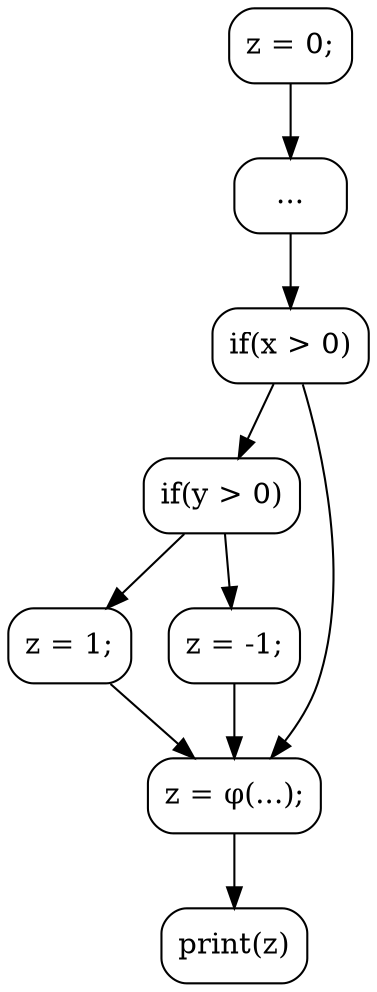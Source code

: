 digraph G {
	node [style=rounded,shape=box]

	b0 -> b1
	b1 -> b2
	b2 -> b3
	b3 -> b4
	b3 -> b5
	b4 -> b6
	b5 -> b6
	b2 -> b6
	b6 -> b7
	
	b0 [label="z = 0;"];
	b1 [label="..."];
	b2 [label="if(x > 0)"];
	b3 [label="if(y > 0)"];
	b4 [label="z = 1;"];
	b5 [label="z = -1;"];
	b6 [label="z = φ(...);"];
	b7 [label="print(z)"];
}
